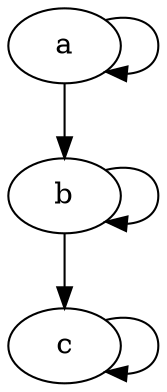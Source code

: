 /* e.g. try this formula: ((aU[3/4]c)&(bU[1/4]c)) */
digraph G {
  0 [label="a"];
  1 [label="b"];
  2 [label="c"];
  0 -> 0, 1;
  1 -> 1, 2;
  2 -> 2;
}
